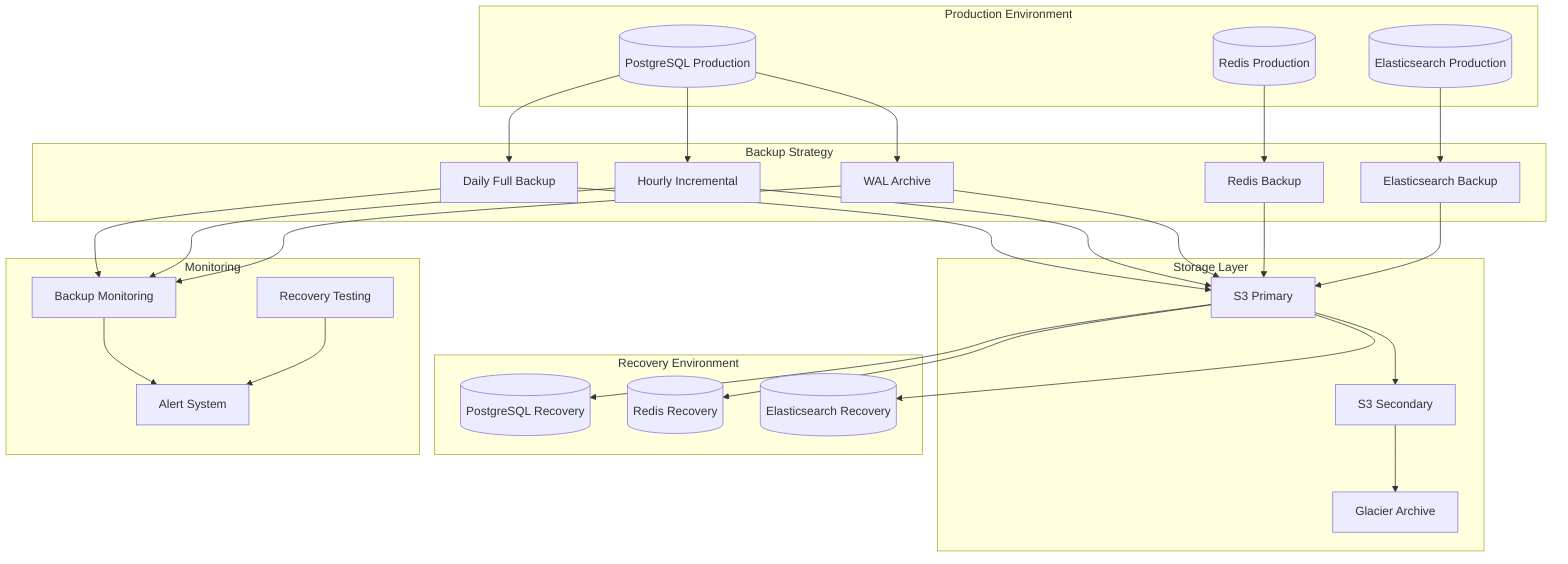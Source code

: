 graph TB
    subgraph "Production Environment"
        POSTGRES_PROD[(PostgreSQL Production)]
        REDIS_PROD[(Redis Production)]
        ELASTIC_PROD[(Elasticsearch Production)]
    end
    
    subgraph "Backup Strategy"
        DAILY_BACKUP[Daily Full Backup]
        HOURLY_BACKUP[Hourly Incremental]
        WAL_ARCHIVE[WAL Archive]
        REDIS_BACKUP[Redis Backup]
        ES_BACKUP[Elasticsearch Backup]
    end
    
    subgraph "Storage Layer"
        S3_PRIMARY[S3 Primary]
        S3_SECONDARY[S3 Secondary]
        GLACIER[Glacier Archive]
    end
    
    subgraph "Recovery Environment"
        POSTGRES_RECOVERY[(PostgreSQL Recovery)]
        REDIS_RECOVERY[(Redis Recovery)]
        ES_RECOVERY[(Elasticsearch Recovery)]
    end
    
    subgraph "Monitoring"
        BACKUP_MONITOR[Backup Monitoring]
        RECOVERY_TEST[Recovery Testing]
        ALERT_SYSTEM[Alert System]
    end
    
    POSTGRES_PROD --> DAILY_BACKUP
    POSTGRES_PROD --> HOURLY_BACKUP
    POSTGRES_PROD --> WAL_ARCHIVE
    
    REDIS_PROD --> REDIS_BACKUP
    ELASTIC_PROD --> ES_BACKUP
    
    DAILY_BACKUP --> S3_PRIMARY
    HOURLY_BACKUP --> S3_PRIMARY
    WAL_ARCHIVE --> S3_PRIMARY
    REDIS_BACKUP --> S3_PRIMARY
    ES_BACKUP --> S3_PRIMARY
    
    S3_PRIMARY --> S3_SECONDARY
    S3_SECONDARY --> GLACIER
    
    S3_PRIMARY --> POSTGRES_RECOVERY
    S3_PRIMARY --> REDIS_RECOVERY
    S3_PRIMARY --> ES_RECOVERY
    
    DAILY_BACKUP --> BACKUP_MONITOR
    HOURLY_BACKUP --> BACKUP_MONITOR
    WAL_ARCHIVE --> BACKUP_MONITOR
    
    BACKUP_MONITOR --> ALERT_SYSTEM
    RECOVERY_TEST --> ALERT_SYSTEM